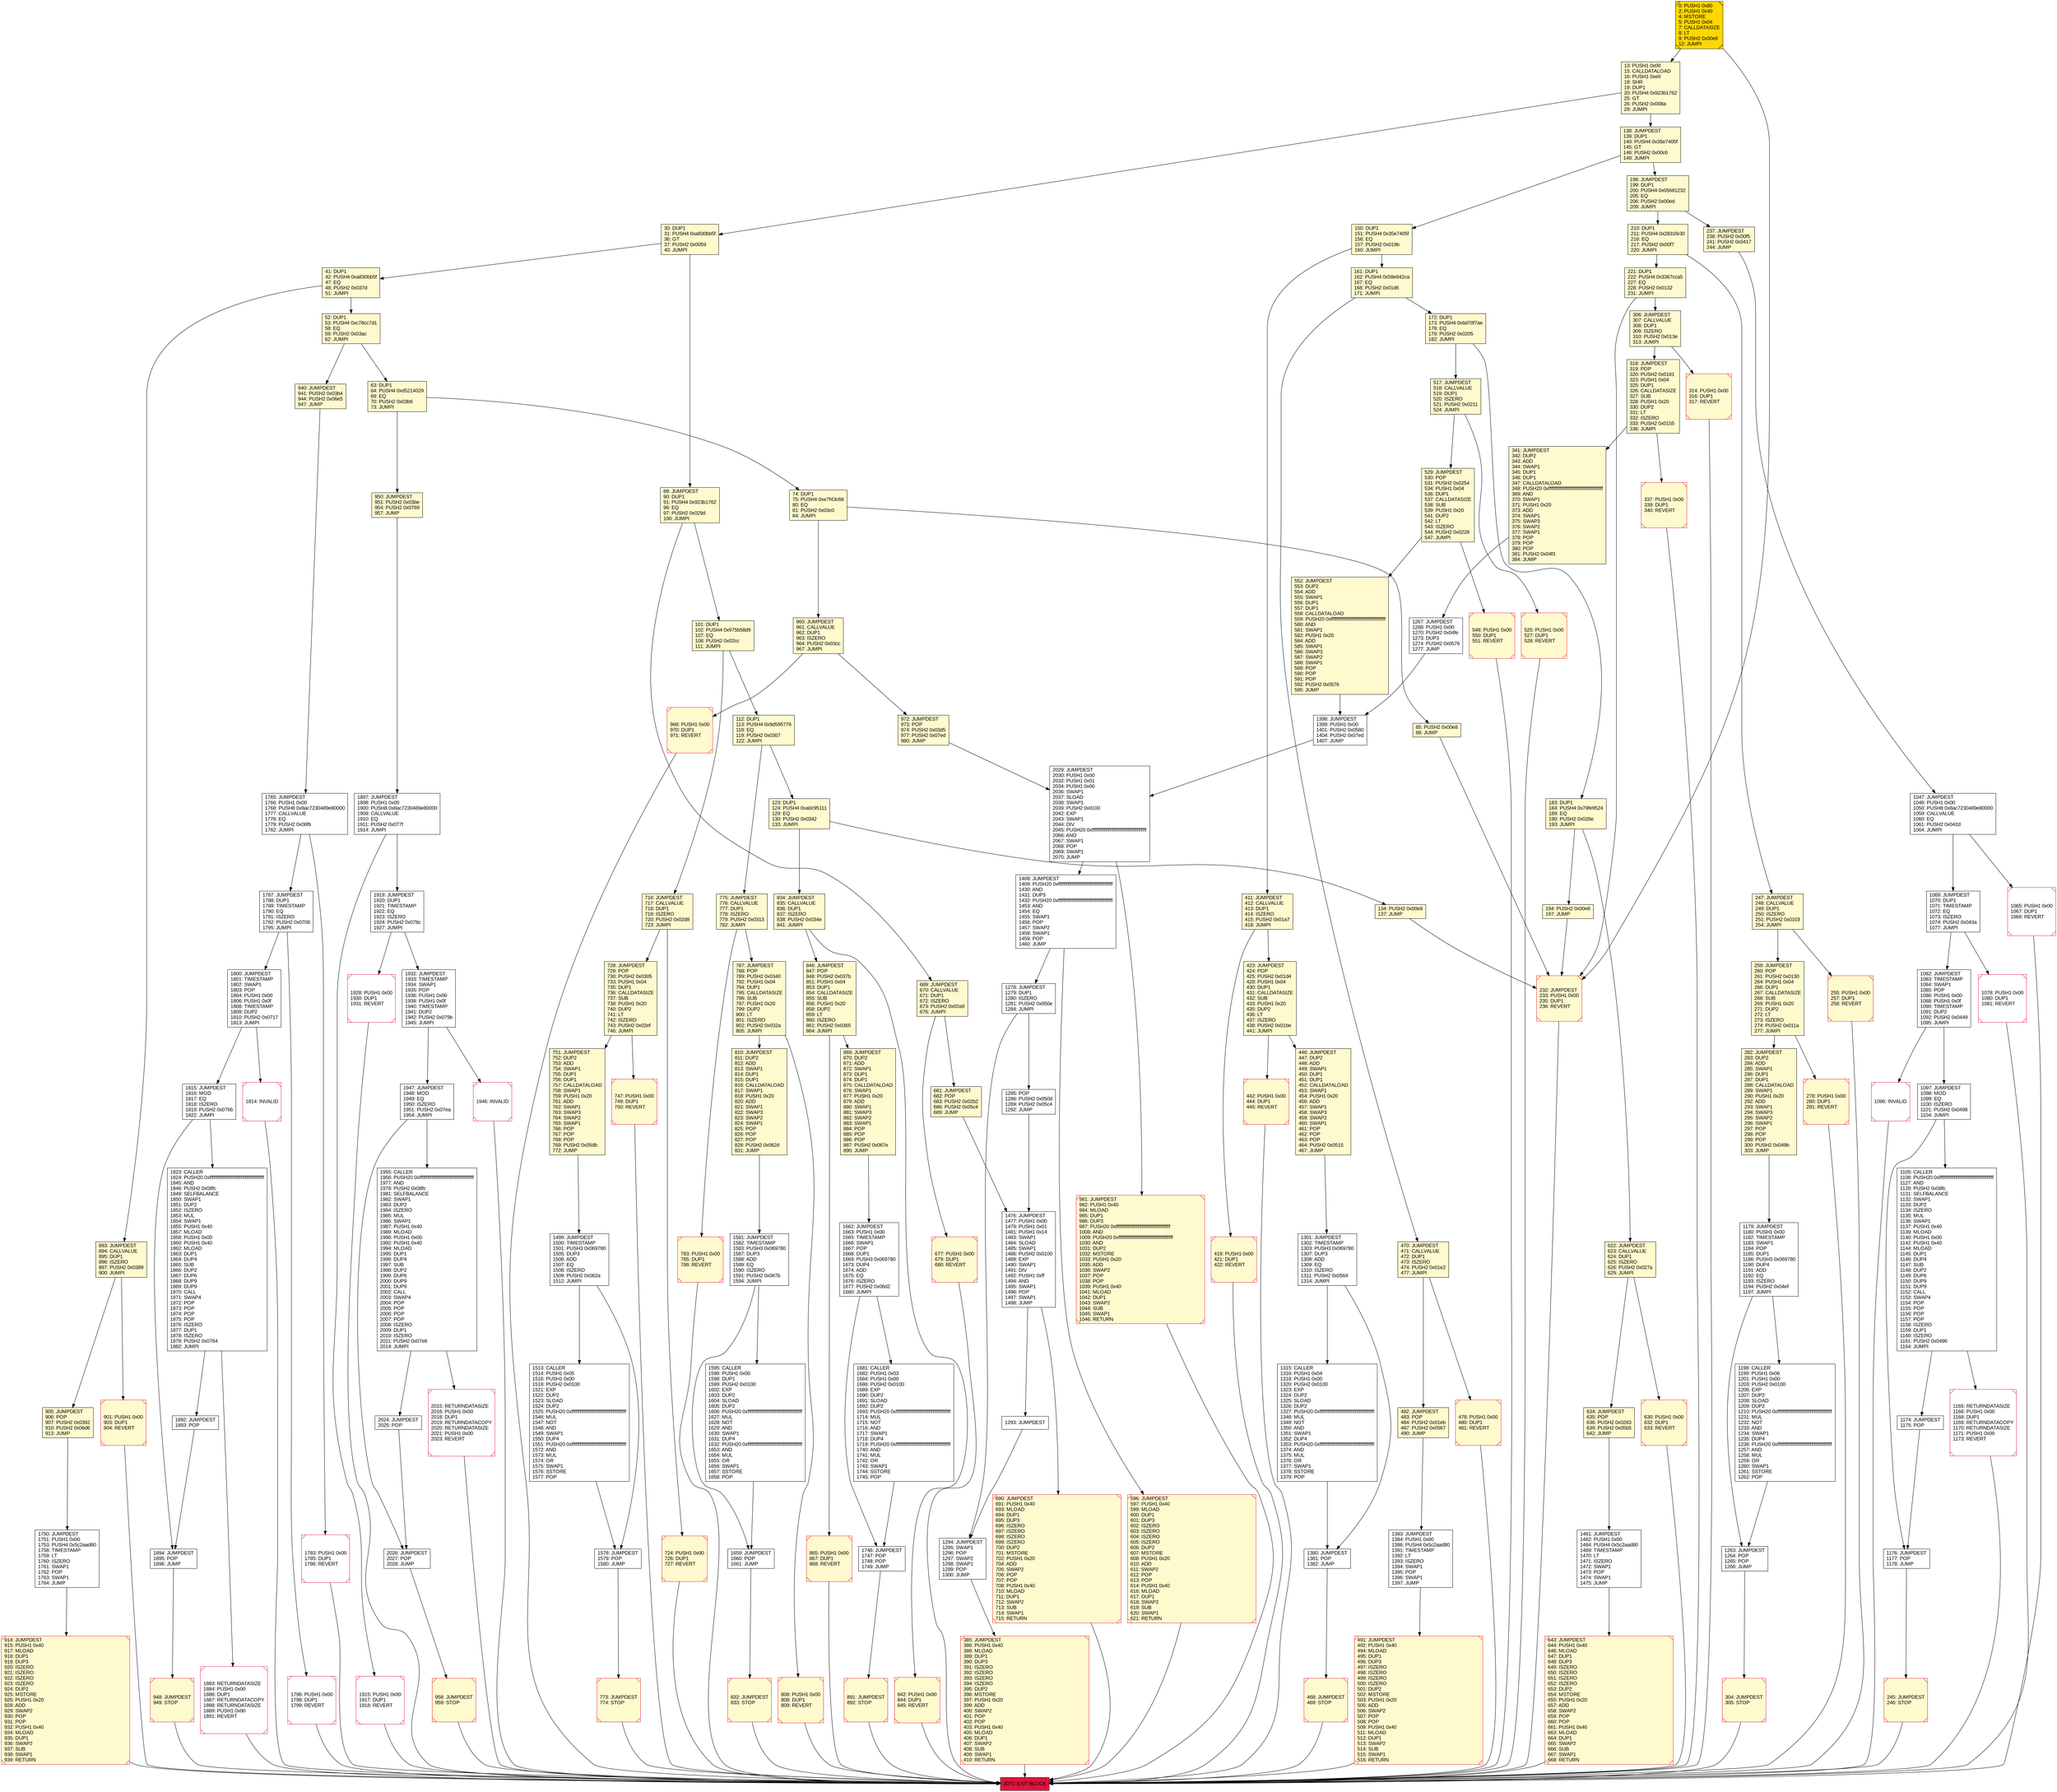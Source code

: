 digraph G {
bgcolor=transparent rankdir=UD;
node [shape=box style=filled color=black fillcolor=white fontname=arial fontcolor=black];
419 [label="419: PUSH1 0x00\l421: DUP1\l422: REVERT\l" fillcolor=lemonchiffon shape=Msquare color=crimson ];
634 [label="634: JUMPDEST\l635: POP\l636: PUSH2 0x0283\l639: PUSH2 0x05b5\l642: JUMP\l" fillcolor=lemonchiffon ];
341 [label="341: JUMPDEST\l342: DUP2\l343: ADD\l344: SWAP1\l345: DUP1\l346: DUP1\l347: CALLDATALOAD\l348: PUSH20 0xffffffffffffffffffffffffffffffffffffffff\l369: AND\l370: SWAP1\l371: PUSH1 0x20\l373: ADD\l374: SWAP1\l375: SWAP3\l376: SWAP2\l377: SWAP1\l378: POP\l379: POP\l380: POP\l381: PUSH2 0x04f3\l384: JUMP\l" fillcolor=lemonchiffon ];
210 [label="210: DUP1\l211: PUSH4 0x2831fe30\l216: EQ\l217: PUSH2 0x00f7\l220: JUMPI\l" fillcolor=lemonchiffon ];
677 [label="677: PUSH1 0x00\l679: DUP1\l680: REVERT\l" fillcolor=lemonchiffon shape=Msquare color=crimson ];
134 [label="134: PUSH2 0x00e8\l137: JUMP\l" fillcolor=lemonchiffon ];
1082 [label="1082: JUMPDEST\l1083: TIMESTAMP\l1084: SWAP1\l1085: POP\l1086: PUSH1 0x00\l1088: PUSH1 0x0f\l1090: TIMESTAMP\l1091: DUP2\l1092: PUSH2 0x0449\l1095: JUMPI\l" ];
517 [label="517: JUMPDEST\l518: CALLVALUE\l519: DUP1\l520: ISZERO\l521: PUSH2 0x0211\l524: JUMPI\l" fillcolor=lemonchiffon ];
1578 [label="1578: JUMPDEST\l1579: POP\l1580: JUMP\l" ];
834 [label="834: JUMPDEST\l835: CALLVALUE\l836: DUP1\l837: ISZERO\l838: PUSH2 0x034e\l841: JUMPI\l" fillcolor=lemonchiffon ];
940 [label="940: JUMPDEST\l941: PUSH2 0x03b4\l944: PUSH2 0x06e5\l947: JUMP\l" fillcolor=lemonchiffon ];
198 [label="198: JUMPDEST\l199: DUP1\l200: PUSH4 0x05681232\l205: EQ\l206: PUSH2 0x00ed\l209: JUMPI\l" fillcolor=lemonchiffon ];
1823 [label="1823: CALLER\l1824: PUSH20 0xffffffffffffffffffffffffffffffffffffffff\l1845: AND\l1846: PUSH2 0x08fc\l1849: SELFBALANCE\l1850: SWAP1\l1851: DUP2\l1852: ISZERO\l1853: MUL\l1854: SWAP1\l1855: PUSH1 0x40\l1857: MLOAD\l1858: PUSH1 0x00\l1860: PUSH1 0x40\l1862: MLOAD\l1863: DUP1\l1864: DUP4\l1865: SUB\l1866: DUP2\l1867: DUP6\l1868: DUP9\l1869: DUP9\l1870: CALL\l1871: SWAP4\l1872: POP\l1873: POP\l1874: POP\l1875: POP\l1876: ISZERO\l1877: DUP1\l1878: ISZERO\l1879: PUSH2 0x0764\l1882: JUMPI\l" ];
2071 [label="2071: EXIT BLOCK\l" fillcolor=crimson ];
552 [label="552: JUMPDEST\l553: DUP2\l554: ADD\l555: SWAP1\l556: DUP1\l557: DUP1\l558: CALLDATALOAD\l559: PUSH20 0xffffffffffffffffffffffffffffffffffffffff\l580: AND\l581: SWAP1\l582: PUSH1 0x20\l584: ADD\l585: SWAP1\l586: SWAP3\l587: SWAP2\l588: SWAP1\l589: POP\l590: POP\l591: POP\l592: PUSH2 0x0576\l595: JUMP\l" fillcolor=lemonchiffon ];
442 [label="442: PUSH1 0x00\l444: DUP1\l445: REVERT\l" fillcolor=lemonchiffon shape=Msquare color=crimson ];
775 [label="775: JUMPDEST\l776: CALLVALUE\l777: DUP1\l778: ISZERO\l779: PUSH2 0x0313\l782: JUMPI\l" fillcolor=lemonchiffon ];
948 [label="948: JUMPDEST\l949: STOP\l" fillcolor=lemonchiffon shape=Msquare color=crimson ];
1267 [label="1267: JUMPDEST\l1268: PUSH1 0x00\l1270: PUSH2 0x04fe\l1273: DUP3\l1274: PUSH2 0x0576\l1277: JUMP\l" ];
1461 [label="1461: JUMPDEST\l1462: PUSH1 0x00\l1464: PUSH4 0x5c2aad80\l1469: TIMESTAMP\l1470: LT\l1471: ISZERO\l1472: SWAP1\l1473: POP\l1474: SWAP1\l1475: JUMP\l" ];
901 [label="901: PUSH1 0x00\l903: DUP1\l904: REVERT\l" fillcolor=lemonchiffon shape=Msquare color=crimson ];
1946 [label="1946: INVALID\l" shape=Msquare color=crimson ];
1499 [label="1499: JUMPDEST\l1500: TIMESTAMP\l1501: PUSH3 0x069780\l1505: DUP3\l1506: ADD\l1507: EQ\l1508: ISZERO\l1509: PUSH2 0x062a\l1512: JUMPI\l" ];
1513 [label="1513: CALLER\l1514: PUSH1 0x05\l1516: PUSH1 0x00\l1518: PUSH2 0x0100\l1521: EXP\l1522: DUP2\l1523: SLOAD\l1524: DUP2\l1525: PUSH20 0xffffffffffffffffffffffffffffffffffffffff\l1546: MUL\l1547: NOT\l1548: AND\l1549: SWAP1\l1550: DUP4\l1551: PUSH20 0xffffffffffffffffffffffffffffffffffffffff\l1572: AND\l1573: MUL\l1574: OR\l1575: SWAP1\l1576: SSTORE\l1577: POP\l" ];
1928 [label="1928: PUSH1 0x00\l1930: DUP1\l1931: REVERT\l" shape=Msquare color=crimson ];
958 [label="958: JUMPDEST\l959: STOP\l" fillcolor=lemonchiffon shape=Msquare color=crimson ];
247 [label="247: JUMPDEST\l248: CALLVALUE\l249: DUP1\l250: ISZERO\l251: PUSH2 0x0103\l254: JUMPI\l" fillcolor=lemonchiffon ];
482 [label="482: JUMPDEST\l483: POP\l484: PUSH2 0x01eb\l487: PUSH2 0x0567\l490: JUMP\l" fillcolor=lemonchiffon ];
2029 [label="2029: JUMPDEST\l2030: PUSH1 0x00\l2032: PUSH1 0x01\l2034: PUSH1 0x00\l2036: SWAP1\l2037: SLOAD\l2038: SWAP1\l2039: PUSH2 0x0100\l2042: EXP\l2043: SWAP1\l2044: DIV\l2045: PUSH20 0xffffffffffffffffffffffffffffffffffffffff\l2066: AND\l2067: SWAP1\l2068: POP\l2069: SWAP1\l2070: JUMP\l" ];
138 [label="138: JUMPDEST\l139: DUP1\l140: PUSH4 0x35e7405f\l145: GT\l146: PUSH2 0x00c6\l149: JUMPI\l" fillcolor=lemonchiffon ];
318 [label="318: JUMPDEST\l319: POP\l320: PUSH2 0x0181\l323: PUSH1 0x04\l325: DUP1\l326: CALLDATASIZE\l327: SUB\l328: PUSH1 0x20\l330: DUP2\l331: LT\l332: ISZERO\l333: PUSH2 0x0155\l336: JUMPI\l" fillcolor=lemonchiffon ];
1581 [label="1581: JUMPDEST\l1582: TIMESTAMP\l1583: PUSH3 0x069780\l1587: DUP3\l1588: ADD\l1589: EQ\l1590: ISZERO\l1591: PUSH2 0x067b\l1594: JUMPI\l" ];
1476 [label="1476: JUMPDEST\l1477: PUSH1 0x00\l1479: PUSH1 0x01\l1481: PUSH1 0x14\l1483: SWAP1\l1484: SLOAD\l1485: SWAP1\l1486: PUSH2 0x0100\l1489: EXP\l1490: SWAP1\l1491: DIV\l1492: PUSH1 0xff\l1494: AND\l1495: SWAP1\l1496: POP\l1497: SWAP1\l1498: JUMP\l" ];
1897 [label="1897: JUMPDEST\l1898: PUSH1 0x00\l1900: PUSH8 0x8ac7230489e80000\l1909: CALLVALUE\l1910: EQ\l1911: PUSH2 0x077f\l1914: JUMPI\l" ];
1955 [label="1955: CALLER\l1956: PUSH20 0xffffffffffffffffffffffffffffffffffffffff\l1977: AND\l1978: PUSH2 0x08fc\l1981: SELFBALANCE\l1982: SWAP1\l1983: DUP2\l1984: ISZERO\l1985: MUL\l1986: SWAP1\l1987: PUSH1 0x40\l1989: MLOAD\l1990: PUSH1 0x00\l1992: PUSH1 0x40\l1994: MLOAD\l1995: DUP1\l1996: DUP4\l1997: SUB\l1998: DUP2\l1999: DUP6\l2000: DUP9\l2001: DUP9\l2002: CALL\l2003: SWAP4\l2004: POP\l2005: POP\l2006: POP\l2007: POP\l2008: ISZERO\l2009: DUP1\l2010: ISZERO\l2011: PUSH2 0x07e8\l2014: JUMPI\l" ];
52 [label="52: DUP1\l53: PUSH4 0xc78cc7d1\l58: EQ\l59: PUSH2 0x03ac\l62: JUMPI\l" fillcolor=lemonchiffon ];
1047 [label="1047: JUMPDEST\l1048: PUSH1 0x00\l1050: PUSH8 0x8ac7230489e80000\l1059: CALLVALUE\l1060: EQ\l1061: PUSH2 0x042d\l1064: JUMPI\l" ];
468 [label="468: JUMPDEST\l469: STOP\l" fillcolor=lemonchiffon shape=Msquare color=crimson ];
1883 [label="1883: RETURNDATASIZE\l1884: PUSH1 0x00\l1886: DUP1\l1887: RETURNDATACOPY\l1888: RETURNDATASIZE\l1889: PUSH1 0x00\l1891: REVERT\l" shape=Msquare color=crimson ];
893 [label="893: JUMPDEST\l894: CALLVALUE\l895: DUP1\l896: ISZERO\l897: PUSH2 0x0389\l900: JUMPI\l" fillcolor=lemonchiffon ];
194 [label="194: PUSH2 0x00e8\l197: JUMP\l" fillcolor=lemonchiffon ];
1750 [label="1750: JUMPDEST\l1751: PUSH1 0x00\l1753: PUSH4 0x5c2aad80\l1758: TIMESTAMP\l1759: LT\l1760: ISZERO\l1761: SWAP1\l1762: POP\l1763: SWAP1\l1764: JUMP\l" ];
1894 [label="1894: JUMPDEST\l1895: POP\l1896: JUMP\l" ];
1380 [label="1380: JUMPDEST\l1381: POP\l1382: JUMP\l" ];
1398 [label="1398: JUMPDEST\l1399: PUSH1 0x00\l1401: PUSH2 0x0580\l1404: PUSH2 0x07ed\l1407: JUMP\l" ];
13 [label="13: PUSH1 0x00\l15: CALLDATALOAD\l16: PUSH1 0xe0\l18: SHR\l19: DUP1\l20: PUSH4 0x923b1762\l25: GT\l26: PUSH2 0x008a\l29: JUMPI\l" fillcolor=lemonchiffon ];
259 [label="259: JUMPDEST\l260: POP\l261: PUSH2 0x0130\l264: PUSH1 0x04\l266: DUP1\l267: CALLDATASIZE\l268: SUB\l269: PUSH1 0x20\l271: DUP2\l272: LT\l273: ISZERO\l274: PUSH2 0x011a\l277: JUMPI\l" fillcolor=lemonchiffon ];
747 [label="747: PUSH1 0x00\l749: DUP1\l750: REVERT\l" fillcolor=lemonchiffon shape=Msquare color=crimson ];
470 [label="470: JUMPDEST\l471: CALLVALUE\l472: DUP1\l473: ISZERO\l474: PUSH2 0x01e2\l477: JUMPI\l" fillcolor=lemonchiffon ];
1408 [label="1408: JUMPDEST\l1409: PUSH20 0xffffffffffffffffffffffffffffffffffffffff\l1430: AND\l1431: DUP3\l1432: PUSH20 0xffffffffffffffffffffffffffffffffffffffff\l1453: AND\l1454: EQ\l1455: SWAP1\l1456: POP\l1457: SWAP2\l1458: SWAP1\l1459: POP\l1460: JUMP\l" ];
1892 [label="1892: JUMPDEST\l1893: POP\l" ];
1783 [label="1783: PUSH1 0x00\l1785: DUP1\l1786: REVERT\l" shape=Msquare color=crimson ];
1815 [label="1815: JUMPDEST\l1816: MOD\l1817: EQ\l1818: ISZERO\l1819: PUSH2 0x0766\l1822: JUMPI\l" ];
681 [label="681: JUMPDEST\l682: POP\l683: PUSH2 0x02b2\l686: PUSH2 0x05c4\l689: JUMP\l" fillcolor=lemonchiffon ];
183 [label="183: DUP1\l184: PUSH4 0x79fe9524\l189: EQ\l190: PUSH2 0x026e\l193: JUMPI\l" fillcolor=lemonchiffon ];
1659 [label="1659: JUMPDEST\l1660: POP\l1661: JUMP\l" ];
1662 [label="1662: JUMPDEST\l1663: PUSH1 0x00\l1665: TIMESTAMP\l1666: SWAP1\l1667: POP\l1668: DUP1\l1669: PUSH3 0x069780\l1673: DUP4\l1674: ADD\l1675: EQ\l1676: ISZERO\l1677: PUSH2 0x06d2\l1680: JUMPI\l" ];
255 [label="255: PUSH1 0x00\l257: DUP1\l258: REVERT\l" fillcolor=lemonchiffon shape=Msquare color=crimson ];
30 [label="30: DUP1\l31: PUSH4 0xa830bb5f\l36: GT\l37: PUSH2 0x0059\l40: JUMPI\l" fillcolor=lemonchiffon ];
950 [label="950: JUMPDEST\l951: PUSH2 0x03be\l954: PUSH2 0x0769\l957: JUMP\l" fillcolor=lemonchiffon ];
245 [label="245: JUMPDEST\l246: STOP\l" fillcolor=lemonchiffon shape=Msquare color=crimson ];
596 [label="596: JUMPDEST\l597: PUSH1 0x40\l599: MLOAD\l600: DUP1\l601: DUP3\l602: ISZERO\l603: ISZERO\l604: ISZERO\l605: ISZERO\l606: DUP2\l607: MSTORE\l608: PUSH1 0x20\l610: ADD\l611: SWAP2\l612: POP\l613: POP\l614: PUSH1 0x40\l616: MLOAD\l617: DUP1\l618: SWAP2\l619: SUB\l620: SWAP1\l621: RETURN\l" fillcolor=lemonchiffon shape=Msquare color=crimson ];
968 [label="968: PUSH1 0x00\l970: DUP1\l971: REVERT\l" fillcolor=lemonchiffon shape=Msquare color=crimson ];
237 [label="237: JUMPDEST\l238: PUSH2 0x00f5\l241: PUSH2 0x0417\l244: JUMP\l" fillcolor=lemonchiffon ];
972 [label="972: JUMPDEST\l973: POP\l974: PUSH2 0x03d5\l977: PUSH2 0x07ed\l980: JUMP\l" fillcolor=lemonchiffon ];
101 [label="101: DUP1\l102: PUSH4 0x975b58d9\l107: EQ\l108: PUSH2 0x02cc\l111: JUMPI\l" fillcolor=lemonchiffon ];
123 [label="123: DUP1\l124: PUSH4 0xa0c95111\l129: EQ\l130: PUSH2 0x0342\l133: JUMPI\l" fillcolor=lemonchiffon ];
1315 [label="1315: CALLER\l1316: PUSH1 0x04\l1318: PUSH1 0x00\l1320: PUSH2 0x0100\l1323: EXP\l1324: DUP2\l1325: SLOAD\l1326: DUP2\l1327: PUSH20 0xffffffffffffffffffffffffffffffffffffffff\l1348: MUL\l1349: NOT\l1350: AND\l1351: SWAP1\l1352: DUP4\l1353: PUSH20 0xffffffffffffffffffffffffffffffffffffffff\l1374: AND\l1375: MUL\l1376: OR\l1377: SWAP1\l1378: SSTORE\l1379: POP\l" ];
1681 [label="1681: CALLER\l1682: PUSH1 0x03\l1684: PUSH1 0x00\l1686: PUSH2 0x0100\l1689: EXP\l1690: DUP2\l1691: SLOAD\l1692: DUP2\l1693: PUSH20 0xffffffffffffffffffffffffffffffffffffffff\l1714: MUL\l1715: NOT\l1716: AND\l1717: SWAP1\l1718: DUP4\l1719: PUSH20 0xffffffffffffffffffffffffffffffffffffffff\l1740: AND\l1741: MUL\l1742: OR\l1743: SWAP1\l1744: SSTORE\l1745: POP\l" ];
221 [label="221: DUP1\l222: PUSH4 0x3367cca5\l227: EQ\l228: PUSH2 0x0132\l231: JUMPI\l" fillcolor=lemonchiffon ];
724 [label="724: PUSH1 0x00\l726: DUP1\l727: REVERT\l" fillcolor=lemonchiffon shape=Msquare color=crimson ];
869 [label="869: JUMPDEST\l870: DUP2\l871: ADD\l872: SWAP1\l873: DUP1\l874: DUP1\l875: CALLDATALOAD\l876: SWAP1\l877: PUSH1 0x20\l879: ADD\l880: SWAP1\l881: SWAP3\l882: SWAP2\l883: SWAP1\l884: POP\l885: POP\l886: POP\l887: PUSH2 0x067e\l890: JUMP\l" fillcolor=lemonchiffon ];
1278 [label="1278: JUMPDEST\l1279: DUP1\l1280: ISZERO\l1281: PUSH2 0x050e\l1284: JUMPI\l" ];
478 [label="478: PUSH1 0x00\l480: DUP1\l481: REVERT\l" fillcolor=lemonchiffon shape=Msquare color=crimson ];
1800 [label="1800: JUMPDEST\l1801: TIMESTAMP\l1802: SWAP1\l1803: POP\l1804: PUSH1 0x00\l1806: PUSH1 0x0f\l1808: TIMESTAMP\l1809: DUP2\l1810: PUSH2 0x0717\l1813: JUMPI\l" ];
548 [label="548: PUSH1 0x00\l550: DUP1\l551: REVERT\l" fillcolor=lemonchiffon shape=Msquare color=crimson ];
150 [label="150: DUP1\l151: PUSH4 0x35e7405f\l156: EQ\l157: PUSH2 0x019b\l160: JUMPI\l" fillcolor=lemonchiffon ];
981 [label="981: JUMPDEST\l982: PUSH1 0x40\l984: MLOAD\l985: DUP1\l986: DUP3\l987: PUSH20 0xffffffffffffffffffffffffffffffffffffffff\l1008: AND\l1009: PUSH20 0xffffffffffffffffffffffffffffffffffffffff\l1030: AND\l1031: DUP2\l1032: MSTORE\l1033: PUSH1 0x20\l1035: ADD\l1036: SWAP2\l1037: POP\l1038: POP\l1039: PUSH1 0x40\l1041: MLOAD\l1042: DUP1\l1043: SWAP2\l1044: SUB\l1045: SWAP1\l1046: RETURN\l" fillcolor=lemonchiffon shape=Msquare color=crimson ];
806 [label="806: PUSH1 0x00\l808: DUP1\l809: REVERT\l" fillcolor=lemonchiffon shape=Msquare color=crimson ];
1065 [label="1065: PUSH1 0x00\l1067: DUP1\l1068: REVERT\l" shape=Msquare color=crimson ];
1947 [label="1947: JUMPDEST\l1948: MOD\l1949: EQ\l1950: ISZERO\l1951: PUSH2 0x07ea\l1954: JUMPI\l" ];
690 [label="690: JUMPDEST\l691: PUSH1 0x40\l693: MLOAD\l694: DUP1\l695: DUP3\l696: ISZERO\l697: ISZERO\l698: ISZERO\l699: ISZERO\l700: DUP2\l701: MSTORE\l702: PUSH1 0x20\l704: ADD\l705: SWAP2\l706: POP\l707: POP\l708: PUSH1 0x40\l710: MLOAD\l711: DUP1\l712: SWAP2\l713: SUB\l714: SWAP1\l715: RETURN\l" fillcolor=lemonchiffon shape=Msquare color=crimson ];
773 [label="773: JUMPDEST\l774: STOP\l" fillcolor=lemonchiffon shape=Msquare color=crimson ];
1919 [label="1919: JUMPDEST\l1920: DUP1\l1921: TIMESTAMP\l1922: EQ\l1923: ISZERO\l1924: PUSH2 0x078c\l1927: JUMPI\l" ];
622 [label="622: JUMPDEST\l623: CALLVALUE\l624: DUP1\l625: ISZERO\l626: PUSH2 0x027a\l629: JUMPI\l" fillcolor=lemonchiffon ];
810 [label="810: JUMPDEST\l811: DUP2\l812: ADD\l813: SWAP1\l814: DUP1\l815: DUP1\l816: CALLDATALOAD\l817: SWAP1\l818: PUSH1 0x20\l820: ADD\l821: SWAP1\l822: SWAP3\l823: SWAP2\l824: SWAP1\l825: POP\l826: POP\l827: POP\l828: PUSH2 0x062d\l831: JUMP\l" fillcolor=lemonchiffon ];
1165 [label="1165: RETURNDATASIZE\l1166: PUSH1 0x00\l1168: DUP1\l1169: RETURNDATACOPY\l1170: RETURNDATASIZE\l1171: PUSH1 0x00\l1173: REVERT\l" shape=Msquare color=crimson ];
1078 [label="1078: PUSH1 0x00\l1080: DUP1\l1081: REVERT\l" shape=Msquare color=crimson ];
1746 [label="1746: JUMPDEST\l1747: POP\l1748: POP\l1749: JUMP\l" ];
161 [label="161: DUP1\l162: PUSH4 0x58e642ca\l167: EQ\l168: PUSH2 0x01d6\l171: JUMPI\l" fillcolor=lemonchiffon ];
423 [label="423: JUMPDEST\l424: POP\l425: PUSH2 0x01d4\l428: PUSH1 0x04\l430: DUP1\l431: CALLDATASIZE\l432: SUB\l433: PUSH1 0x20\l435: DUP2\l436: LT\l437: ISZERO\l438: PUSH2 0x01be\l441: JUMPI\l" fillcolor=lemonchiffon ];
314 [label="314: PUSH1 0x00\l316: DUP1\l317: REVERT\l" fillcolor=lemonchiffon shape=Msquare color=crimson ];
905 [label="905: JUMPDEST\l906: POP\l907: PUSH2 0x0392\l910: PUSH2 0x06d6\l913: JUMP\l" fillcolor=lemonchiffon ];
282 [label="282: JUMPDEST\l283: DUP2\l284: ADD\l285: SWAP1\l286: DUP1\l287: DUP1\l288: CALLDATALOAD\l289: SWAP1\l290: PUSH1 0x20\l292: ADD\l293: SWAP1\l294: SWAP3\l295: SWAP2\l296: SWAP1\l297: POP\l298: POP\l299: POP\l300: PUSH2 0x049b\l303: JUMP\l" fillcolor=lemonchiffon ];
751 [label="751: JUMPDEST\l752: DUP2\l753: ADD\l754: SWAP1\l755: DUP1\l756: DUP1\l757: CALLDATALOAD\l758: SWAP1\l759: PUSH1 0x20\l761: ADD\l762: SWAP1\l763: SWAP3\l764: SWAP2\l765: SWAP1\l766: POP\l767: POP\l768: POP\l769: PUSH2 0x05db\l772: JUMP\l" fillcolor=lemonchiffon ];
304 [label="304: JUMPDEST\l305: STOP\l" fillcolor=lemonchiffon shape=Msquare color=crimson ];
1263 [label="1263: JUMPDEST\l1264: POP\l1265: POP\l1266: JUMP\l" ];
1294 [label="1294: JUMPDEST\l1295: SWAP1\l1296: POP\l1297: SWAP2\l1298: SWAP1\l1299: POP\l1300: JUMP\l" ];
1796 [label="1796: PUSH1 0x00\l1798: DUP1\l1799: REVERT\l" shape=Msquare color=crimson ];
960 [label="960: JUMPDEST\l961: CALLVALUE\l962: DUP1\l963: ISZERO\l964: PUSH2 0x03cc\l967: JUMPI\l" fillcolor=lemonchiffon ];
446 [label="446: JUMPDEST\l447: DUP2\l448: ADD\l449: SWAP1\l450: DUP1\l451: DUP1\l452: CALLDATALOAD\l453: SWAP1\l454: PUSH1 0x20\l456: ADD\l457: SWAP1\l458: SWAP3\l459: SWAP2\l460: SWAP1\l461: POP\l462: POP\l463: POP\l464: PUSH2 0x0515\l467: JUMP\l" fillcolor=lemonchiffon ];
1174 [label="1174: JUMPDEST\l1175: POP\l" ];
1814 [label="1814: INVALID\l" shape=Msquare color=crimson ];
1179 [label="1179: JUMPDEST\l1180: PUSH1 0x00\l1182: TIMESTAMP\l1183: SWAP1\l1184: POP\l1185: DUP1\l1186: PUSH3 0x069780\l1190: DUP4\l1191: ADD\l1192: EQ\l1193: ISZERO\l1194: PUSH2 0x04ef\l1197: JUMPI\l" ];
525 [label="525: PUSH1 0x00\l527: DUP1\l528: REVERT\l" fillcolor=lemonchiffon shape=Msquare color=crimson ];
529 [label="529: JUMPDEST\l530: POP\l531: PUSH2 0x0254\l534: PUSH1 0x04\l536: DUP1\l537: CALLDATASIZE\l538: SUB\l539: PUSH1 0x20\l541: DUP2\l542: LT\l543: ISZERO\l544: PUSH2 0x0228\l547: JUMPI\l" fillcolor=lemonchiffon ];
783 [label="783: PUSH1 0x00\l785: DUP1\l786: REVERT\l" fillcolor=lemonchiffon shape=Msquare color=crimson ];
914 [label="914: JUMPDEST\l915: PUSH1 0x40\l917: MLOAD\l918: DUP1\l919: DUP3\l920: ISZERO\l921: ISZERO\l922: ISZERO\l923: ISZERO\l924: DUP2\l925: MSTORE\l926: PUSH1 0x20\l928: ADD\l929: SWAP2\l930: POP\l931: POP\l932: PUSH1 0x40\l934: MLOAD\l935: DUP1\l936: SWAP2\l937: SUB\l938: SWAP1\l939: RETURN\l" fillcolor=lemonchiffon shape=Msquare color=crimson ];
1932 [label="1932: JUMPDEST\l1933: TIMESTAMP\l1934: SWAP1\l1935: POP\l1936: PUSH1 0x00\l1938: PUSH1 0x0f\l1940: TIMESTAMP\l1941: DUP2\l1942: PUSH2 0x079b\l1945: JUMPI\l" ];
41 [label="41: DUP1\l42: PUSH4 0xa830bb5f\l47: EQ\l48: PUSH2 0x037d\l51: JUMPI\l" fillcolor=lemonchiffon ];
306 [label="306: JUMPDEST\l307: CALLVALUE\l308: DUP1\l309: ISZERO\l310: PUSH2 0x013e\l313: JUMPI\l" fillcolor=lemonchiffon ];
1595 [label="1595: CALLER\l1596: PUSH1 0x00\l1598: DUP1\l1599: PUSH2 0x0100\l1602: EXP\l1603: DUP2\l1604: SLOAD\l1605: DUP2\l1606: PUSH20 0xffffffffffffffffffffffffffffffffffffffff\l1627: MUL\l1628: NOT\l1629: AND\l1630: SWAP1\l1631: DUP4\l1632: PUSH20 0xffffffffffffffffffffffffffffffffffffffff\l1653: AND\l1654: MUL\l1655: OR\l1656: SWAP1\l1657: SSTORE\l1658: POP\l" ];
1765 [label="1765: JUMPDEST\l1766: PUSH1 0x00\l1768: PUSH8 0x8ac7230489e80000\l1777: CALLVALUE\l1778: EQ\l1779: PUSH2 0x06fb\l1782: JUMPI\l" ];
278 [label="278: PUSH1 0x00\l280: DUP1\l281: REVERT\l" fillcolor=lemonchiffon shape=Msquare color=crimson ];
74 [label="74: DUP1\l75: PUSH4 0xe7f43c68\l80: EQ\l81: PUSH2 0x03c0\l84: JUMPI\l" fillcolor=lemonchiffon ];
1787 [label="1787: JUMPDEST\l1788: DUP1\l1789: TIMESTAMP\l1790: EQ\l1791: ISZERO\l1792: PUSH2 0x0708\l1795: JUMPI\l" ];
385 [label="385: JUMPDEST\l386: PUSH1 0x40\l388: MLOAD\l389: DUP1\l390: DUP3\l391: ISZERO\l392: ISZERO\l393: ISZERO\l394: ISZERO\l395: DUP2\l396: MSTORE\l397: PUSH1 0x20\l399: ADD\l400: SWAP2\l401: POP\l402: POP\l403: PUSH1 0x40\l405: MLOAD\l406: DUP1\l407: SWAP2\l408: SUB\l409: SWAP1\l410: RETURN\l" fillcolor=lemonchiffon shape=Msquare color=crimson ];
643 [label="643: JUMPDEST\l644: PUSH1 0x40\l646: MLOAD\l647: DUP1\l648: DUP3\l649: ISZERO\l650: ISZERO\l651: ISZERO\l652: ISZERO\l653: DUP2\l654: MSTORE\l655: PUSH1 0x20\l657: ADD\l658: SWAP2\l659: POP\l660: POP\l661: PUSH1 0x40\l663: MLOAD\l664: DUP1\l665: SWAP2\l666: SUB\l667: SWAP1\l668: RETURN\l" fillcolor=lemonchiffon shape=Msquare color=crimson ];
1176 [label="1176: JUMPDEST\l1177: POP\l1178: JUMP\l" ];
865 [label="865: PUSH1 0x00\l867: DUP1\l868: REVERT\l" fillcolor=lemonchiffon shape=Msquare color=crimson ];
1293 [label="1293: JUMPDEST\l" ];
787 [label="787: JUMPDEST\l788: POP\l789: PUSH2 0x0340\l792: PUSH1 0x04\l794: DUP1\l795: CALLDATASIZE\l796: SUB\l797: PUSH1 0x20\l799: DUP2\l800: LT\l801: ISZERO\l802: PUSH2 0x032a\l805: JUMPI\l" fillcolor=lemonchiffon ];
2015 [label="2015: RETURNDATASIZE\l2016: PUSH1 0x00\l2018: DUP1\l2019: RETURNDATACOPY\l2020: RETURNDATASIZE\l2021: PUSH1 0x00\l2023: REVERT\l" shape=Msquare color=crimson ];
1285 [label="1285: POP\l1286: PUSH2 0x050d\l1289: PUSH2 0x05c4\l1292: JUMP\l" ];
411 [label="411: JUMPDEST\l412: CALLVALUE\l413: DUP1\l414: ISZERO\l415: PUSH2 0x01a7\l418: JUMPI\l" fillcolor=lemonchiffon ];
2026 [label="2026: JUMPDEST\l2027: POP\l2028: JUMP\l" ];
89 [label="89: JUMPDEST\l90: DUP1\l91: PUSH4 0x923b1762\l96: EQ\l97: PUSH2 0x029d\l100: JUMPI\l" fillcolor=lemonchiffon ];
832 [label="832: JUMPDEST\l833: STOP\l" fillcolor=lemonchiffon shape=Msquare color=crimson ];
728 [label="728: JUMPDEST\l729: POP\l730: PUSH2 0x0305\l733: PUSH1 0x04\l735: DUP1\l736: CALLDATASIZE\l737: SUB\l738: PUSH1 0x20\l740: DUP2\l741: LT\l742: ISZERO\l743: PUSH2 0x02ef\l746: JUMPI\l" fillcolor=lemonchiffon ];
85 [label="85: PUSH2 0x00e8\l88: JUMP\l" fillcolor=lemonchiffon ];
491 [label="491: JUMPDEST\l492: PUSH1 0x40\l494: MLOAD\l495: DUP1\l496: DUP3\l497: ISZERO\l498: ISZERO\l499: ISZERO\l500: ISZERO\l501: DUP2\l502: MSTORE\l503: PUSH1 0x20\l505: ADD\l506: SWAP2\l507: POP\l508: POP\l509: PUSH1 0x40\l511: MLOAD\l512: DUP1\l513: SWAP2\l514: SUB\l515: SWAP1\l516: RETURN\l" fillcolor=lemonchiffon shape=Msquare color=crimson ];
630 [label="630: PUSH1 0x00\l632: DUP1\l633: REVERT\l" fillcolor=lemonchiffon shape=Msquare color=crimson ];
0 [label="0: PUSH1 0x80\l2: PUSH1 0x40\l4: MSTORE\l5: PUSH1 0x04\l7: CALLDATASIZE\l8: LT\l9: PUSH2 0x00e8\l12: JUMPI\l" fillcolor=lemonchiffon shape=Msquare fillcolor=gold ];
1097 [label="1097: JUMPDEST\l1098: MOD\l1099: EQ\l1100: ISZERO\l1101: PUSH2 0x0498\l1104: JUMPI\l" ];
2024 [label="2024: JUMPDEST\l2025: POP\l" ];
1915 [label="1915: PUSH1 0x00\l1917: DUP1\l1918: REVERT\l" shape=Msquare color=crimson ];
846 [label="846: JUMPDEST\l847: POP\l848: PUSH2 0x037b\l851: PUSH1 0x04\l853: DUP1\l854: CALLDATASIZE\l855: SUB\l856: PUSH1 0x20\l858: DUP2\l859: LT\l860: ISZERO\l861: PUSH2 0x0365\l864: JUMPI\l" fillcolor=lemonchiffon ];
1069 [label="1069: JUMPDEST\l1070: DUP1\l1071: TIMESTAMP\l1072: EQ\l1073: ISZERO\l1074: PUSH2 0x043a\l1077: JUMPI\l" ];
669 [label="669: JUMPDEST\l670: CALLVALUE\l671: DUP1\l672: ISZERO\l673: PUSH2 0x02a9\l676: JUMPI\l" fillcolor=lemonchiffon ];
1105 [label="1105: CALLER\l1106: PUSH20 0xffffffffffffffffffffffffffffffffffffffff\l1127: AND\l1128: PUSH2 0x08fc\l1131: SELFBALANCE\l1132: SWAP1\l1133: DUP2\l1134: ISZERO\l1135: MUL\l1136: SWAP1\l1137: PUSH1 0x40\l1139: MLOAD\l1140: PUSH1 0x00\l1142: PUSH1 0x40\l1144: MLOAD\l1145: DUP1\l1146: DUP4\l1147: SUB\l1148: DUP2\l1149: DUP6\l1150: DUP9\l1151: DUP9\l1152: CALL\l1153: SWAP4\l1154: POP\l1155: POP\l1156: POP\l1157: POP\l1158: ISZERO\l1159: DUP1\l1160: ISZERO\l1161: PUSH2 0x0496\l1164: JUMPI\l" ];
172 [label="172: DUP1\l173: PUSH4 0x6d70f7ae\l178: EQ\l179: PUSH2 0x0205\l182: JUMPI\l" fillcolor=lemonchiffon ];
112 [label="112: DUP1\l113: PUSH4 0x9d595776\l118: EQ\l119: PUSH2 0x0307\l122: JUMPI\l" fillcolor=lemonchiffon ];
842 [label="842: PUSH1 0x00\l844: DUP1\l845: REVERT\l" fillcolor=lemonchiffon shape=Msquare color=crimson ];
716 [label="716: JUMPDEST\l717: CALLVALUE\l718: DUP1\l719: ISZERO\l720: PUSH2 0x02d8\l723: JUMPI\l" fillcolor=lemonchiffon ];
232 [label="232: JUMPDEST\l233: PUSH1 0x00\l235: DUP1\l236: REVERT\l" fillcolor=lemonchiffon shape=Msquare color=crimson ];
63 [label="63: DUP1\l64: PUSH4 0xd5214029\l69: EQ\l70: PUSH2 0x03b6\l73: JUMPI\l" fillcolor=lemonchiffon ];
1301 [label="1301: JUMPDEST\l1302: TIMESTAMP\l1303: PUSH3 0x069780\l1307: DUP3\l1308: ADD\l1309: EQ\l1310: ISZERO\l1311: PUSH2 0x0564\l1314: JUMPI\l" ];
891 [label="891: JUMPDEST\l892: STOP\l" fillcolor=lemonchiffon shape=Msquare color=crimson ];
337 [label="337: PUSH1 0x00\l339: DUP1\l340: REVERT\l" fillcolor=lemonchiffon shape=Msquare color=crimson ];
1383 [label="1383: JUMPDEST\l1384: PUSH1 0x00\l1386: PUSH4 0x5c2aad80\l1391: TIMESTAMP\l1392: LT\l1393: ISZERO\l1394: SWAP1\l1395: POP\l1396: SWAP1\l1397: JUMP\l" ];
1096 [label="1096: INVALID\l" shape=Msquare color=crimson ];
1198 [label="1198: CALLER\l1199: PUSH1 0x06\l1201: PUSH1 0x00\l1203: PUSH2 0x0100\l1206: EXP\l1207: DUP2\l1208: SLOAD\l1209: DUP2\l1210: PUSH20 0xffffffffffffffffffffffffffffffffffffffff\l1231: MUL\l1232: NOT\l1233: AND\l1234: SWAP1\l1235: DUP4\l1236: PUSH20 0xffffffffffffffffffffffffffffffffffffffff\l1257: AND\l1258: MUL\l1259: OR\l1260: SWAP1\l1261: SSTORE\l1262: POP\l" ];
1263 -> 304;
1380 -> 468;
1765 -> 1787;
282 -> 1179;
442 -> 2071;
419 -> 2071;
13 -> 30;
1294 -> 385;
1787 -> 1796;
1815 -> 1894;
846 -> 865;
74 -> 960;
306 -> 314;
1499 -> 1578;
1408 -> 1278;
1662 -> 1681;
1800 -> 1814;
210 -> 247;
318 -> 341;
89 -> 669;
901 -> 2071;
1315 -> 1380;
0 -> 232;
948 -> 2071;
85 -> 232;
1408 -> 596;
423 -> 446;
958 -> 2071;
1928 -> 2071;
972 -> 2029;
622 -> 630;
1823 -> 1892;
787 -> 806;
411 -> 423;
63 -> 74;
1823 -> 1883;
468 -> 2071;
1198 -> 1263;
123 -> 834;
1894 -> 948;
893 -> 901;
1267 -> 1398;
478 -> 2071;
123 -> 134;
1398 -> 2029;
74 -> 85;
1746 -> 891;
968 -> 2071;
1165 -> 2071;
101 -> 716;
773 -> 2071;
1581 -> 1595;
314 -> 2071;
30 -> 89;
806 -> 2071;
981 -> 2071;
1461 -> 643;
1301 -> 1315;
728 -> 747;
278 -> 2071;
517 -> 525;
940 -> 1765;
138 -> 150;
385 -> 2071;
2029 -> 981;
194 -> 232;
1301 -> 1380;
1796 -> 2071;
304 -> 2071;
1047 -> 1065;
783 -> 2071;
914 -> 2071;
669 -> 681;
491 -> 2071;
832 -> 2071;
1662 -> 1746;
183 -> 622;
161 -> 470;
960 -> 972;
1915 -> 2071;
960 -> 968;
834 -> 846;
865 -> 2071;
1176 -> 245;
1096 -> 2071;
669 -> 677;
834 -> 842;
337 -> 2071;
2026 -> 958;
134 -> 232;
259 -> 282;
1681 -> 1746;
1750 -> 914;
1897 -> 1915;
41 -> 893;
112 -> 775;
891 -> 2071;
232 -> 2071;
842 -> 2071;
1285 -> 1476;
1179 -> 1263;
1499 -> 1513;
198 -> 210;
677 -> 2071;
1892 -> 1894;
2024 -> 2026;
1174 -> 1176;
150 -> 161;
183 -> 194;
634 -> 1461;
341 -> 1267;
869 -> 1662;
1513 -> 1578;
1932 -> 1947;
1383 -> 491;
529 -> 548;
52 -> 940;
470 -> 478;
1946 -> 2071;
1787 -> 1800;
138 -> 198;
716 -> 728;
1097 -> 1105;
1919 -> 1932;
1783 -> 2071;
1105 -> 1174;
1947 -> 2026;
255 -> 2071;
446 -> 1301;
1069 -> 1078;
1815 -> 1823;
150 -> 411;
950 -> 1897;
1179 -> 1198;
237 -> 1047;
787 -> 810;
1883 -> 2071;
747 -> 2071;
552 -> 1398;
247 -> 259;
724 -> 2071;
1293 -> 1294;
1097 -> 1176;
13 -> 138;
681 -> 1476;
1581 -> 1659;
1105 -> 1165;
247 -> 255;
210 -> 221;
245 -> 2071;
728 -> 751;
2029 -> 1408;
198 -> 237;
161 -> 172;
470 -> 482;
596 -> 2071;
1078 -> 2071;
306 -> 318;
423 -> 442;
751 -> 1499;
101 -> 112;
112 -> 123;
1659 -> 832;
1932 -> 1946;
41 -> 52;
63 -> 950;
548 -> 2071;
622 -> 634;
690 -> 2071;
716 -> 724;
1578 -> 773;
0 -> 13;
221 -> 232;
1065 -> 2071;
846 -> 869;
810 -> 1581;
1897 -> 1919;
517 -> 529;
643 -> 2071;
775 -> 783;
1278 -> 1285;
529 -> 552;
1947 -> 1955;
1919 -> 1928;
172 -> 183;
525 -> 2071;
1476 -> 690;
1814 -> 2071;
89 -> 101;
221 -> 306;
630 -> 2071;
318 -> 337;
411 -> 419;
52 -> 63;
2015 -> 2071;
1069 -> 1082;
482 -> 1383;
1082 -> 1097;
775 -> 787;
1278 -> 1294;
893 -> 905;
905 -> 1750;
1800 -> 1815;
1047 -> 1069;
1765 -> 1783;
1955 -> 2024;
1595 -> 1659;
172 -> 517;
30 -> 41;
1082 -> 1096;
1476 -> 1293;
1955 -> 2015;
259 -> 278;
}